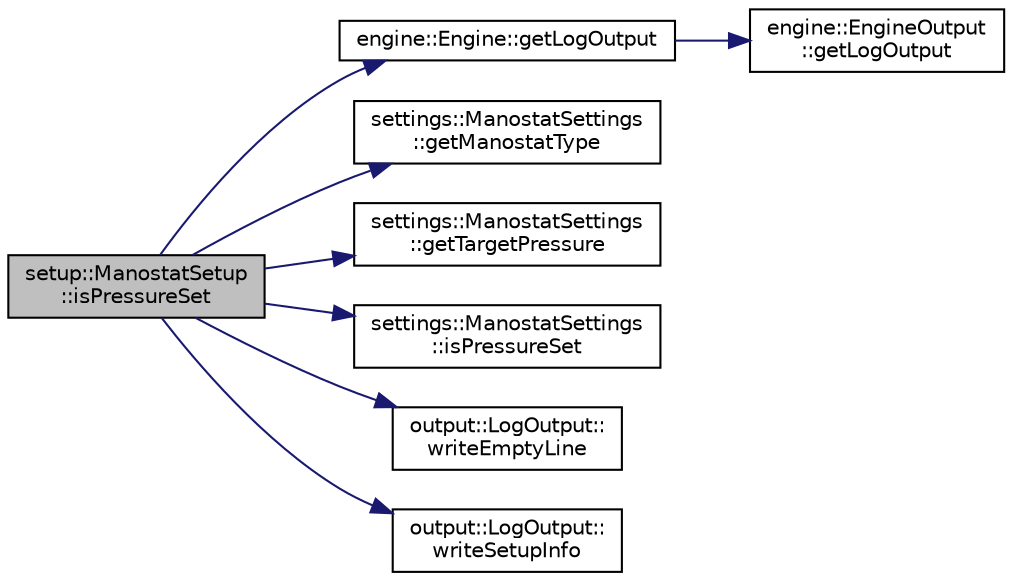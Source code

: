 digraph "setup::ManostatSetup::isPressureSet"
{
 // LATEX_PDF_SIZE
  edge [fontname="Helvetica",fontsize="10",labelfontname="Helvetica",labelfontsize="10"];
  node [fontname="Helvetica",fontsize="10",shape=record];
  rankdir="LR";
  Node1 [label="setup::ManostatSetup\l::isPressureSet",height=0.2,width=0.4,color="black", fillcolor="grey75", style="filled", fontcolor="black",tooltip="check if pressure is set for the manostat"];
  Node1 -> Node2 [color="midnightblue",fontsize="10",style="solid",fontname="Helvetica"];
  Node2 [label="engine::Engine::getLogOutput",height=0.2,width=0.4,color="black", fillcolor="white", style="filled",URL="$classengine_1_1Engine.html#a3950b4630f1ee3f6e2b1715476d50344",tooltip=" "];
  Node2 -> Node3 [color="midnightblue",fontsize="10",style="solid",fontname="Helvetica"];
  Node3 [label="engine::EngineOutput\l::getLogOutput",height=0.2,width=0.4,color="black", fillcolor="white", style="filled",URL="$classengine_1_1EngineOutput.html#abfb9cb9e98a2ec40256b37ee976f7b23",tooltip=" "];
  Node1 -> Node4 [color="midnightblue",fontsize="10",style="solid",fontname="Helvetica"];
  Node4 [label="settings::ManostatSettings\l::getManostatType",height=0.2,width=0.4,color="black", fillcolor="white", style="filled",URL="$classsettings_1_1ManostatSettings.html#a424a323b990b77caac1f2b4569c45d34",tooltip=" "];
  Node1 -> Node5 [color="midnightblue",fontsize="10",style="solid",fontname="Helvetica"];
  Node5 [label="settings::ManostatSettings\l::getTargetPressure",height=0.2,width=0.4,color="black", fillcolor="white", style="filled",URL="$classsettings_1_1ManostatSettings.html#a67a0f94c9efde3cf6c33e3c9dc0d880c",tooltip=" "];
  Node1 -> Node6 [color="midnightblue",fontsize="10",style="solid",fontname="Helvetica"];
  Node6 [label="settings::ManostatSettings\l::isPressureSet",height=0.2,width=0.4,color="black", fillcolor="white", style="filled",URL="$classsettings_1_1ManostatSettings.html#ab2c8b47f5d5bf1eea5888987e08d3f62",tooltip=" "];
  Node1 -> Node7 [color="midnightblue",fontsize="10",style="solid",fontname="Helvetica"];
  Node7 [label="output::LogOutput::\lwriteEmptyLine",height=0.2,width=0.4,color="black", fillcolor="white", style="filled",URL="$classoutput_1_1LogOutput.html#a82d643f94bd32bda43c366093372fb45",tooltip=" "];
  Node1 -> Node8 [color="midnightblue",fontsize="10",style="solid",fontname="Helvetica"];
  Node8 [label="output::LogOutput::\lwriteSetupInfo",height=0.2,width=0.4,color="black", fillcolor="white", style="filled",URL="$classoutput_1_1LogOutput.html#a41b360fc891f03f3d6afcf67f771e9cc",tooltip="write a message to inform about the setup"];
}
